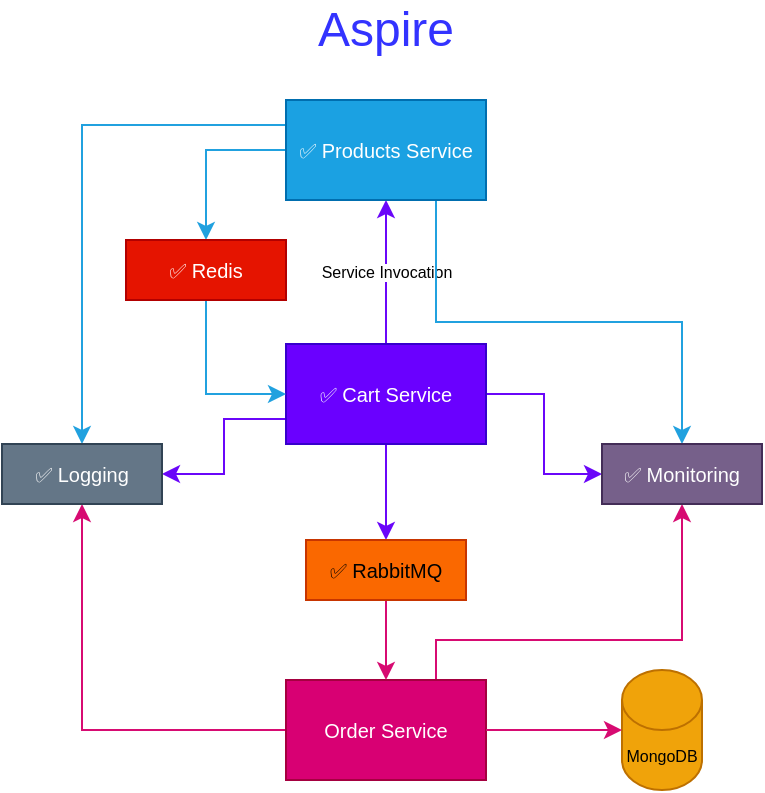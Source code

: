 <mxfile>
    <diagram name="Page-1" id="kffOY4-sdVyQBG3QjQpt">
        <mxGraphModel dx="1655" dy="779" grid="1" gridSize="10" guides="1" tooltips="1" connect="1" arrows="1" fold="1" page="1" pageScale="1" pageWidth="583" pageHeight="413" math="0" shadow="0">
            <root>
                <mxCell id="0"/>
                <mxCell id="1" parent="0"/>
                <mxCell id="2nMJhew8hay7yW6yprE_-8" value="Service Invocation" style="edgeStyle=orthogonalEdgeStyle;rounded=0;orthogonalLoop=1;jettySize=auto;html=1;entryX=0.5;entryY=1;entryDx=0;entryDy=0;strokeColor=#6a06f9;fontSize=8;" parent="1" source="2nMJhew8hay7yW6yprE_-1" target="2nMJhew8hay7yW6yprE_-2" edge="1">
                    <mxGeometry relative="1" as="geometry"/>
                </mxCell>
                <mxCell id="2nMJhew8hay7yW6yprE_-9" style="edgeStyle=orthogonalEdgeStyle;rounded=0;orthogonalLoop=1;jettySize=auto;html=1;entryX=0.5;entryY=0;entryDx=0;entryDy=0;strokeColor=#6a06f9;" parent="1" source="2nMJhew8hay7yW6yprE_-1" target="2nMJhew8hay7yW6yprE_-4" edge="1">
                    <mxGeometry relative="1" as="geometry"/>
                </mxCell>
                <mxCell id="2nMJhew8hay7yW6yprE_-18" style="edgeStyle=orthogonalEdgeStyle;rounded=0;orthogonalLoop=1;jettySize=auto;html=1;strokeColor=#6a06f9;" parent="1" source="2nMJhew8hay7yW6yprE_-1" target="2nMJhew8hay7yW6yprE_-16" edge="1">
                    <mxGeometry relative="1" as="geometry"/>
                </mxCell>
                <mxCell id="2nMJhew8hay7yW6yprE_-22" style="edgeStyle=orthogonalEdgeStyle;rounded=0;orthogonalLoop=1;jettySize=auto;html=1;exitX=0;exitY=0.75;exitDx=0;exitDy=0;entryX=1;entryY=0.5;entryDx=0;entryDy=0;strokeColor=#6a06f9;" parent="1" source="2nMJhew8hay7yW6yprE_-1" target="2nMJhew8hay7yW6yprE_-21" edge="1">
                    <mxGeometry relative="1" as="geometry"/>
                </mxCell>
                <mxCell id="2nMJhew8hay7yW6yprE_-1" value="✅ Cart Service" style="rounded=0;whiteSpace=wrap;html=1;fillColor=#6a00ff;fontColor=#ffffff;strokeColor=#3700CC;fontSize=10;" parent="1" vertex="1">
                    <mxGeometry x="242" y="182" width="100" height="50" as="geometry"/>
                </mxCell>
                <mxCell id="2nMJhew8hay7yW6yprE_-6" style="edgeStyle=orthogonalEdgeStyle;rounded=0;orthogonalLoop=1;jettySize=auto;html=1;entryX=0.5;entryY=0;entryDx=0;entryDy=0;exitX=0;exitY=0.5;exitDx=0;exitDy=0;strokeColor=#21a1df;" parent="1" source="2nMJhew8hay7yW6yprE_-2" target="2nMJhew8hay7yW6yprE_-5" edge="1">
                    <mxGeometry relative="1" as="geometry"/>
                </mxCell>
                <mxCell id="2nMJhew8hay7yW6yprE_-17" style="edgeStyle=orthogonalEdgeStyle;rounded=0;orthogonalLoop=1;jettySize=auto;html=1;exitX=0.75;exitY=1;exitDx=0;exitDy=0;entryX=0.5;entryY=0;entryDx=0;entryDy=0;strokeColor=#21a1df;" parent="1" source="2nMJhew8hay7yW6yprE_-2" target="2nMJhew8hay7yW6yprE_-16" edge="1">
                    <mxGeometry relative="1" as="geometry"/>
                </mxCell>
                <mxCell id="2nMJhew8hay7yW6yprE_-24" style="edgeStyle=orthogonalEdgeStyle;rounded=0;orthogonalLoop=1;jettySize=auto;html=1;exitX=0;exitY=0.25;exitDx=0;exitDy=0;strokeColor=#21a1df;" parent="1" source="2nMJhew8hay7yW6yprE_-2" target="2nMJhew8hay7yW6yprE_-21" edge="1">
                    <mxGeometry relative="1" as="geometry"/>
                </mxCell>
                <mxCell id="2nMJhew8hay7yW6yprE_-2" value="✅ Products Service" style="rounded=0;whiteSpace=wrap;html=1;fillColor=#1ba1e2;fontColor=#ffffff;strokeColor=#006EAF;fontSize=10;" parent="1" vertex="1">
                    <mxGeometry x="242" y="60" width="100" height="50" as="geometry"/>
                </mxCell>
                <mxCell id="2nMJhew8hay7yW6yprE_-20" style="edgeStyle=orthogonalEdgeStyle;rounded=0;orthogonalLoop=1;jettySize=auto;html=1;exitX=0.75;exitY=0;exitDx=0;exitDy=0;entryX=0.5;entryY=1;entryDx=0;entryDy=0;strokeColor=#d70b72;" parent="1" source="2nMJhew8hay7yW6yprE_-3" target="2nMJhew8hay7yW6yprE_-16" edge="1">
                    <mxGeometry relative="1" as="geometry">
                        <Array as="points">
                            <mxPoint x="317" y="330"/>
                            <mxPoint x="440" y="330"/>
                        </Array>
                    </mxGeometry>
                </mxCell>
                <mxCell id="2nMJhew8hay7yW6yprE_-23" style="edgeStyle=orthogonalEdgeStyle;rounded=0;orthogonalLoop=1;jettySize=auto;html=1;entryX=0.5;entryY=1;entryDx=0;entryDy=0;strokeColor=#d70b72;" parent="1" source="2nMJhew8hay7yW6yprE_-3" target="2nMJhew8hay7yW6yprE_-21" edge="1">
                    <mxGeometry relative="1" as="geometry"/>
                </mxCell>
                <mxCell id="2nMJhew8hay7yW6yprE_-3" value="Order Service" style="rounded=0;whiteSpace=wrap;html=1;fillColor=#d80073;fontColor=#ffffff;strokeColor=#A50040;fontSize=10;" parent="1" vertex="1">
                    <mxGeometry x="242" y="350" width="100" height="50" as="geometry"/>
                </mxCell>
                <mxCell id="2nMJhew8hay7yW6yprE_-10" style="edgeStyle=orthogonalEdgeStyle;rounded=0;orthogonalLoop=1;jettySize=auto;html=1;entryX=0.5;entryY=0;entryDx=0;entryDy=0;strokeColor=#d70b72;" parent="1" source="2nMJhew8hay7yW6yprE_-4" target="2nMJhew8hay7yW6yprE_-3" edge="1">
                    <mxGeometry relative="1" as="geometry"/>
                </mxCell>
                <mxCell id="2nMJhew8hay7yW6yprE_-4" value="✅ RabbitMQ" style="rounded=0;whiteSpace=wrap;html=1;fillColor=#fa6800;fontColor=#000000;strokeColor=#C73500;fontSize=10;" parent="1" vertex="1">
                    <mxGeometry x="252" y="280" width="80" height="30" as="geometry"/>
                </mxCell>
                <mxCell id="2nMJhew8hay7yW6yprE_-7" style="edgeStyle=orthogonalEdgeStyle;rounded=0;orthogonalLoop=1;jettySize=auto;html=1;entryX=0;entryY=0.5;entryDx=0;entryDy=0;strokeColor=#21a1df;" parent="1" source="2nMJhew8hay7yW6yprE_-5" target="2nMJhew8hay7yW6yprE_-1" edge="1">
                    <mxGeometry relative="1" as="geometry"/>
                </mxCell>
                <mxCell id="2nMJhew8hay7yW6yprE_-5" value="✅ Redis" style="rounded=0;whiteSpace=wrap;html=1;fillColor=#e51400;fontColor=#ffffff;strokeColor=#B20000;fontSize=10;" parent="1" vertex="1">
                    <mxGeometry x="162" y="130" width="80" height="30" as="geometry"/>
                </mxCell>
                <mxCell id="2nMJhew8hay7yW6yprE_-11" value="MongoDB" style="shape=cylinder3;whiteSpace=wrap;html=1;boundedLbl=1;backgroundOutline=1;size=15;fontSize=8;fillColor=#f0a30a;fontColor=#000000;strokeColor=#BD7000;" parent="1" vertex="1">
                    <mxGeometry x="410" y="345" width="40" height="60" as="geometry"/>
                </mxCell>
                <mxCell id="2nMJhew8hay7yW6yprE_-14" style="edgeStyle=orthogonalEdgeStyle;rounded=0;orthogonalLoop=1;jettySize=auto;html=1;strokeColor=#d70b72;entryX=0;entryY=0.5;entryDx=0;entryDy=0;entryPerimeter=0;" parent="1" source="2nMJhew8hay7yW6yprE_-3" target="2nMJhew8hay7yW6yprE_-11" edge="1">
                    <mxGeometry relative="1" as="geometry">
                        <mxPoint x="400" y="380" as="targetPoint"/>
                    </mxGeometry>
                </mxCell>
                <mxCell id="2nMJhew8hay7yW6yprE_-15" value="Aspire" style="text;html=1;strokeColor=none;fillColor=none;align=center;verticalAlign=middle;whiteSpace=wrap;rounded=0;fontSize=24;fontColor=#3333FF;" parent="1" vertex="1">
                    <mxGeometry x="262" y="10" width="60" height="30" as="geometry"/>
                </mxCell>
                <mxCell id="2nMJhew8hay7yW6yprE_-16" value="✅ Monitoring" style="rounded=0;whiteSpace=wrap;html=1;fillColor=#76608a;fontColor=#ffffff;strokeColor=#432D57;fontSize=10;" parent="1" vertex="1">
                    <mxGeometry x="400" y="232" width="80" height="30" as="geometry"/>
                </mxCell>
                <mxCell id="2nMJhew8hay7yW6yprE_-21" value="✅ Logging" style="rounded=0;whiteSpace=wrap;html=1;fillColor=#647687;fontColor=#ffffff;strokeColor=#314354;fontSize=10;" parent="1" vertex="1">
                    <mxGeometry x="100" y="232" width="80" height="30" as="geometry"/>
                </mxCell>
            </root>
        </mxGraphModel>
    </diagram>
</mxfile>